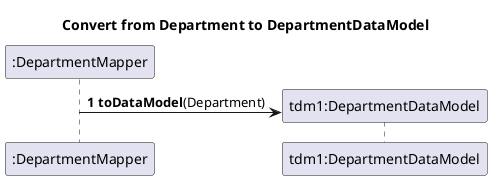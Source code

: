 @startuml
'https://plantuml.com/sequence-diagram


autonumber
title Convert from Department to DepartmentDataModel
participant DepartmentMapper as ":DepartmentMapper"
DepartmentMapper -> "tdm1:DepartmentDataModel"**: **toDataModel**(Department)
@enduml
